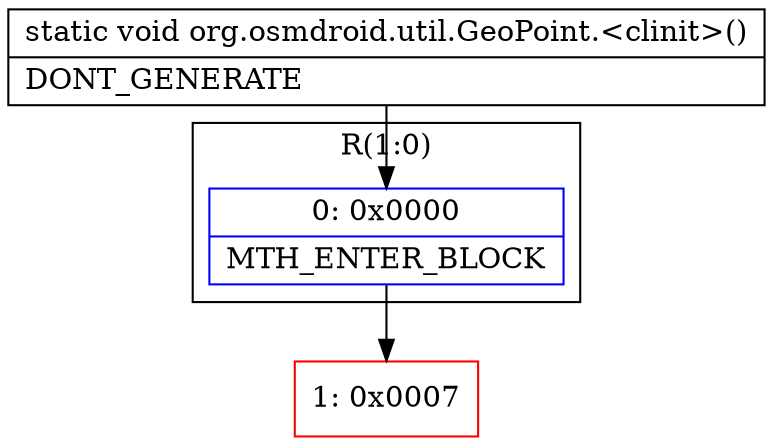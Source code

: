 digraph "CFG fororg.osmdroid.util.GeoPoint.\<clinit\>()V" {
subgraph cluster_Region_1346948004 {
label = "R(1:0)";
node [shape=record,color=blue];
Node_0 [shape=record,label="{0\:\ 0x0000|MTH_ENTER_BLOCK\l}"];
}
Node_1 [shape=record,color=red,label="{1\:\ 0x0007}"];
MethodNode[shape=record,label="{static void org.osmdroid.util.GeoPoint.\<clinit\>()  | DONT_GENERATE\l}"];
MethodNode -> Node_0;
Node_0 -> Node_1;
}

